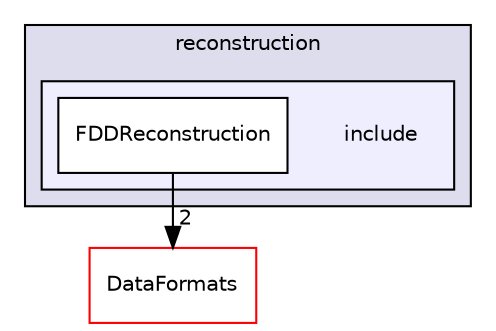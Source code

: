 digraph "/home/travis/build/AliceO2Group/AliceO2/Detectors/FIT/FDD/reconstruction/include" {
  bgcolor=transparent;
  compound=true
  node [ fontsize="10", fontname="Helvetica"];
  edge [ labelfontsize="10", labelfontname="Helvetica"];
  subgraph clusterdir_d5c094e363832484c79758a29eb05a6f {
    graph [ bgcolor="#ddddee", pencolor="black", label="reconstruction" fontname="Helvetica", fontsize="10", URL="dir_d5c094e363832484c79758a29eb05a6f.html"]
  subgraph clusterdir_022348068a13a69c0e47fc289d66acb8 {
    graph [ bgcolor="#eeeeff", pencolor="black", label="" URL="dir_022348068a13a69c0e47fc289d66acb8.html"];
    dir_022348068a13a69c0e47fc289d66acb8 [shape=plaintext label="include"];
    dir_c2b87ebc5df3608fe01bf3658733eec3 [shape=box label="FDDReconstruction" color="black" fillcolor="white" style="filled" URL="dir_c2b87ebc5df3608fe01bf3658733eec3.html"];
  }
  }
  dir_2171f7ec022c5423887b07c69b2f5b48 [shape=box label="DataFormats" color="red" URL="dir_2171f7ec022c5423887b07c69b2f5b48.html"];
  dir_c2b87ebc5df3608fe01bf3658733eec3->dir_2171f7ec022c5423887b07c69b2f5b48 [headlabel="2", labeldistance=1.5 headhref="dir_000477_000090.html"];
}

